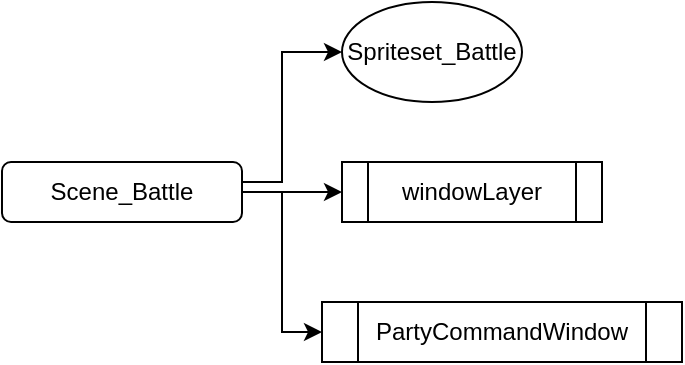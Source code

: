 <mxfile version="21.6.1" type="github">
  <diagram id="C5RBs43oDa-KdzZeNtuy" name="Page-1">
    <mxGraphModel dx="1050" dy="587" grid="1" gridSize="10" guides="1" tooltips="1" connect="1" arrows="1" fold="1" page="1" pageScale="1" pageWidth="827" pageHeight="1169" math="0" shadow="0">
      <root>
        <mxCell id="WIyWlLk6GJQsqaUBKTNV-0" />
        <mxCell id="WIyWlLk6GJQsqaUBKTNV-1" parent="WIyWlLk6GJQsqaUBKTNV-0" />
        <mxCell id="31PijZi5W9dEl1wV0Gvj-13" style="edgeStyle=orthogonalEdgeStyle;rounded=0;orthogonalLoop=1;jettySize=auto;html=1;entryX=0;entryY=0.5;entryDx=0;entryDy=0;" edge="1" parent="WIyWlLk6GJQsqaUBKTNV-1" source="31PijZi5W9dEl1wV0Gvj-2" target="31PijZi5W9dEl1wV0Gvj-7">
          <mxGeometry relative="1" as="geometry">
            <Array as="points">
              <mxPoint x="220" y="290" />
              <mxPoint x="220" y="225" />
            </Array>
          </mxGeometry>
        </mxCell>
        <mxCell id="31PijZi5W9dEl1wV0Gvj-14" style="edgeStyle=orthogonalEdgeStyle;rounded=0;orthogonalLoop=1;jettySize=auto;html=1;" edge="1" parent="WIyWlLk6GJQsqaUBKTNV-1" source="31PijZi5W9dEl1wV0Gvj-2" target="31PijZi5W9dEl1wV0Gvj-9">
          <mxGeometry relative="1" as="geometry" />
        </mxCell>
        <mxCell id="31PijZi5W9dEl1wV0Gvj-15" style="edgeStyle=orthogonalEdgeStyle;rounded=0;orthogonalLoop=1;jettySize=auto;html=1;entryX=0;entryY=0.5;entryDx=0;entryDy=0;" edge="1" parent="WIyWlLk6GJQsqaUBKTNV-1" source="31PijZi5W9dEl1wV0Gvj-2" target="31PijZi5W9dEl1wV0Gvj-10">
          <mxGeometry relative="1" as="geometry" />
        </mxCell>
        <mxCell id="31PijZi5W9dEl1wV0Gvj-2" value="Scene_Battle" style="rounded=1;whiteSpace=wrap;html=1;" vertex="1" parent="WIyWlLk6GJQsqaUBKTNV-1">
          <mxGeometry x="80" y="280" width="120" height="30" as="geometry" />
        </mxCell>
        <mxCell id="31PijZi5W9dEl1wV0Gvj-7" value="Spriteset_Battle" style="ellipse;whiteSpace=wrap;html=1;" vertex="1" parent="WIyWlLk6GJQsqaUBKTNV-1">
          <mxGeometry x="250" y="200" width="90" height="50" as="geometry" />
        </mxCell>
        <mxCell id="31PijZi5W9dEl1wV0Gvj-9" value="windowLayer" style="shape=process;whiteSpace=wrap;html=1;backgroundOutline=1;" vertex="1" parent="WIyWlLk6GJQsqaUBKTNV-1">
          <mxGeometry x="250" y="280" width="130" height="30" as="geometry" />
        </mxCell>
        <mxCell id="31PijZi5W9dEl1wV0Gvj-10" value="PartyCommandWindow" style="shape=process;whiteSpace=wrap;html=1;backgroundOutline=1;" vertex="1" parent="WIyWlLk6GJQsqaUBKTNV-1">
          <mxGeometry x="240" y="350" width="180" height="30" as="geometry" />
        </mxCell>
      </root>
    </mxGraphModel>
  </diagram>
</mxfile>
